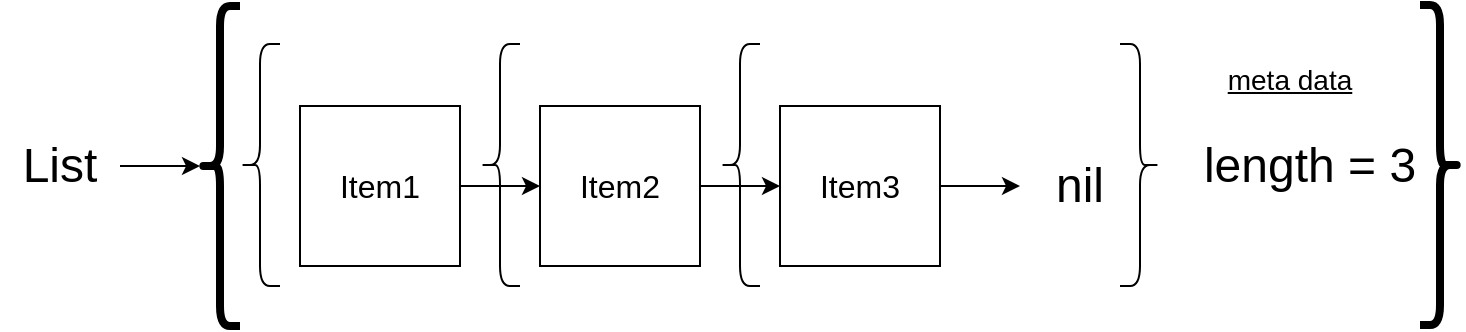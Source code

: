 <mxfile version="16.0.2" type="device"><diagram id="glQ3BgkfGpBZkfQoB9m8" name="Page-1"><mxGraphModel dx="782" dy="539" grid="1" gridSize="10" guides="1" tooltips="1" connect="1" arrows="1" fold="1" page="1" pageScale="1" pageWidth="850" pageHeight="1100" math="0" shadow="0"><root><mxCell id="0"/><mxCell id="1" parent="0"/><mxCell id="h-9LHux6m6IXP3B6R-k_-7" value="" style="edgeStyle=orthogonalEdgeStyle;rounded=0;orthogonalLoop=1;jettySize=auto;html=1;fontSize=24;" edge="1" parent="1" source="h-9LHux6m6IXP3B6R-k_-1" target="h-9LHux6m6IXP3B6R-k_-2"><mxGeometry relative="1" as="geometry"/></mxCell><mxCell id="h-9LHux6m6IXP3B6R-k_-1" value="&lt;font size=&quot;3&quot;&gt;Item1&lt;/font&gt;" style="whiteSpace=wrap;html=1;aspect=fixed;" vertex="1" parent="1"><mxGeometry x="160" y="120" width="80" height="80" as="geometry"/></mxCell><mxCell id="h-9LHux6m6IXP3B6R-k_-8" value="" style="edgeStyle=orthogonalEdgeStyle;rounded=0;orthogonalLoop=1;jettySize=auto;html=1;fontSize=24;" edge="1" parent="1" source="h-9LHux6m6IXP3B6R-k_-2" target="h-9LHux6m6IXP3B6R-k_-3"><mxGeometry relative="1" as="geometry"/></mxCell><mxCell id="h-9LHux6m6IXP3B6R-k_-2" value="&lt;font size=&quot;3&quot;&gt;Item2&lt;/font&gt;" style="whiteSpace=wrap;html=1;aspect=fixed;" vertex="1" parent="1"><mxGeometry x="280" y="120" width="80" height="80" as="geometry"/></mxCell><mxCell id="h-9LHux6m6IXP3B6R-k_-9" value="" style="edgeStyle=orthogonalEdgeStyle;rounded=0;orthogonalLoop=1;jettySize=auto;html=1;fontSize=24;" edge="1" parent="1" source="h-9LHux6m6IXP3B6R-k_-3" target="h-9LHux6m6IXP3B6R-k_-5"><mxGeometry relative="1" as="geometry"/></mxCell><mxCell id="h-9LHux6m6IXP3B6R-k_-3" value="&lt;font size=&quot;3&quot;&gt;Item3&lt;/font&gt;" style="whiteSpace=wrap;html=1;aspect=fixed;" vertex="1" parent="1"><mxGeometry x="400" y="120" width="80" height="80" as="geometry"/></mxCell><mxCell id="h-9LHux6m6IXP3B6R-k_-21" value="" style="edgeStyle=orthogonalEdgeStyle;rounded=0;orthogonalLoop=1;jettySize=auto;html=1;fontSize=14;" edge="1" parent="1" source="h-9LHux6m6IXP3B6R-k_-4" target="h-9LHux6m6IXP3B6R-k_-16"><mxGeometry relative="1" as="geometry"/></mxCell><mxCell id="h-9LHux6m6IXP3B6R-k_-4" value="List" style="text;html=1;strokeColor=none;fillColor=none;align=center;verticalAlign=middle;whiteSpace=wrap;rounded=0;fontSize=24;" vertex="1" parent="1"><mxGeometry x="10" y="135" width="60" height="30" as="geometry"/></mxCell><mxCell id="h-9LHux6m6IXP3B6R-k_-5" value="nil" style="text;html=1;strokeColor=none;fillColor=none;align=center;verticalAlign=middle;whiteSpace=wrap;rounded=0;fontSize=24;" vertex="1" parent="1"><mxGeometry x="520" y="145" width="60" height="30" as="geometry"/></mxCell><mxCell id="h-9LHux6m6IXP3B6R-k_-10" value="" style="shape=curlyBracket;whiteSpace=wrap;html=1;rounded=1;fontSize=24;" vertex="1" parent="1"><mxGeometry x="130" y="89" width="20" height="121" as="geometry"/></mxCell><mxCell id="h-9LHux6m6IXP3B6R-k_-12" value="" style="shape=curlyBracket;whiteSpace=wrap;html=1;rounded=1;fontSize=24;" vertex="1" parent="1"><mxGeometry x="250" y="89" width="20" height="121" as="geometry"/></mxCell><mxCell id="h-9LHux6m6IXP3B6R-k_-13" value="" style="shape=curlyBracket;whiteSpace=wrap;html=1;rounded=1;fontSize=24;" vertex="1" parent="1"><mxGeometry x="370" y="89" width="20" height="121" as="geometry"/></mxCell><mxCell id="h-9LHux6m6IXP3B6R-k_-15" value="" style="shape=curlyBracket;whiteSpace=wrap;html=1;rounded=1;fontSize=24;rotation=-180;" vertex="1" parent="1"><mxGeometry x="570" y="89" width="20" height="121" as="geometry"/></mxCell><mxCell id="h-9LHux6m6IXP3B6R-k_-16" value="" style="shape=curlyBracket;whiteSpace=wrap;html=1;rounded=1;fontSize=24;strokeWidth=4;" vertex="1" parent="1"><mxGeometry x="110" y="70" width="20" height="160" as="geometry"/></mxCell><mxCell id="h-9LHux6m6IXP3B6R-k_-17" value="" style="shape=curlyBracket;whiteSpace=wrap;html=1;rounded=1;fontSize=24;strokeWidth=4;rotation=-180;" vertex="1" parent="1"><mxGeometry x="720" y="69.5" width="20" height="160" as="geometry"/></mxCell><mxCell id="h-9LHux6m6IXP3B6R-k_-18" value="&lt;font style=&quot;font-size: 14px&quot;&gt;&lt;u&gt;meta data&lt;/u&gt;&lt;/font&gt;" style="text;html=1;strokeColor=none;fillColor=none;align=center;verticalAlign=middle;whiteSpace=wrap;rounded=0;fontSize=24;" vertex="1" parent="1"><mxGeometry x="610" y="89" width="90" height="30" as="geometry"/></mxCell><mxCell id="h-9LHux6m6IXP3B6R-k_-19" value="length = 3" style="text;html=1;strokeColor=none;fillColor=none;align=center;verticalAlign=middle;whiteSpace=wrap;rounded=0;fontSize=24;" vertex="1" parent="1"><mxGeometry x="610" y="135" width="110" height="30" as="geometry"/></mxCell></root></mxGraphModel></diagram></mxfile>